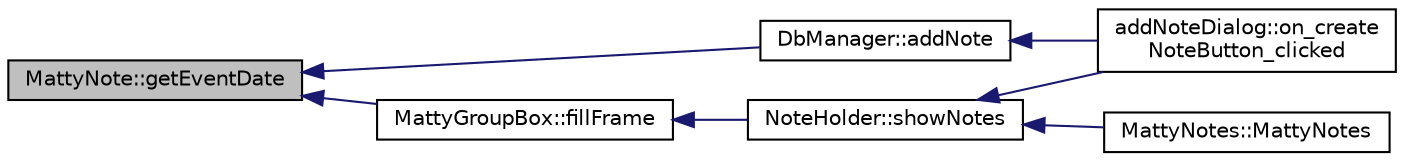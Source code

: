 digraph "MattyNote::getEventDate"
{
  edge [fontname="Helvetica",fontsize="10",labelfontname="Helvetica",labelfontsize="10"];
  node [fontname="Helvetica",fontsize="10",shape=record];
  rankdir="LR";
  Node41 [label="MattyNote::getEventDate",height=0.2,width=0.4,color="black", fillcolor="grey75", style="filled", fontcolor="black"];
  Node41 -> Node42 [dir="back",color="midnightblue",fontsize="10",style="solid"];
  Node42 [label="DbManager::addNote",height=0.2,width=0.4,color="black", fillcolor="white", style="filled",URL="$classDbManager.html#a0d97afdec08f212ec39100d26d8b4273"];
  Node42 -> Node43 [dir="back",color="midnightblue",fontsize="10",style="solid"];
  Node43 [label="addNoteDialog::on_create\lNoteButton_clicked",height=0.2,width=0.4,color="black", fillcolor="white", style="filled",URL="$classaddNoteDialog.html#a67b28dc05851888a45774eb240d6e43d"];
  Node41 -> Node44 [dir="back",color="midnightblue",fontsize="10",style="solid"];
  Node44 [label="MattyGroupBox::fillFrame",height=0.2,width=0.4,color="black", fillcolor="white", style="filled",URL="$classMattyGroupBox.html#a4cbc1800e9ec63cdd0e064d3a3738b80"];
  Node44 -> Node45 [dir="back",color="midnightblue",fontsize="10",style="solid"];
  Node45 [label="NoteHolder::showNotes",height=0.2,width=0.4,color="black", fillcolor="white", style="filled",URL="$classNoteHolder.html#a9fbdbdf5cc2628f360c45eb861eacded"];
  Node45 -> Node43 [dir="back",color="midnightblue",fontsize="10",style="solid"];
  Node45 -> Node46 [dir="back",color="midnightblue",fontsize="10",style="solid"];
  Node46 [label="MattyNotes::MattyNotes",height=0.2,width=0.4,color="black", fillcolor="white", style="filled",URL="$classMattyNotes.html#aa81db851f82183700abb0b7cd1ba2299"];
}
